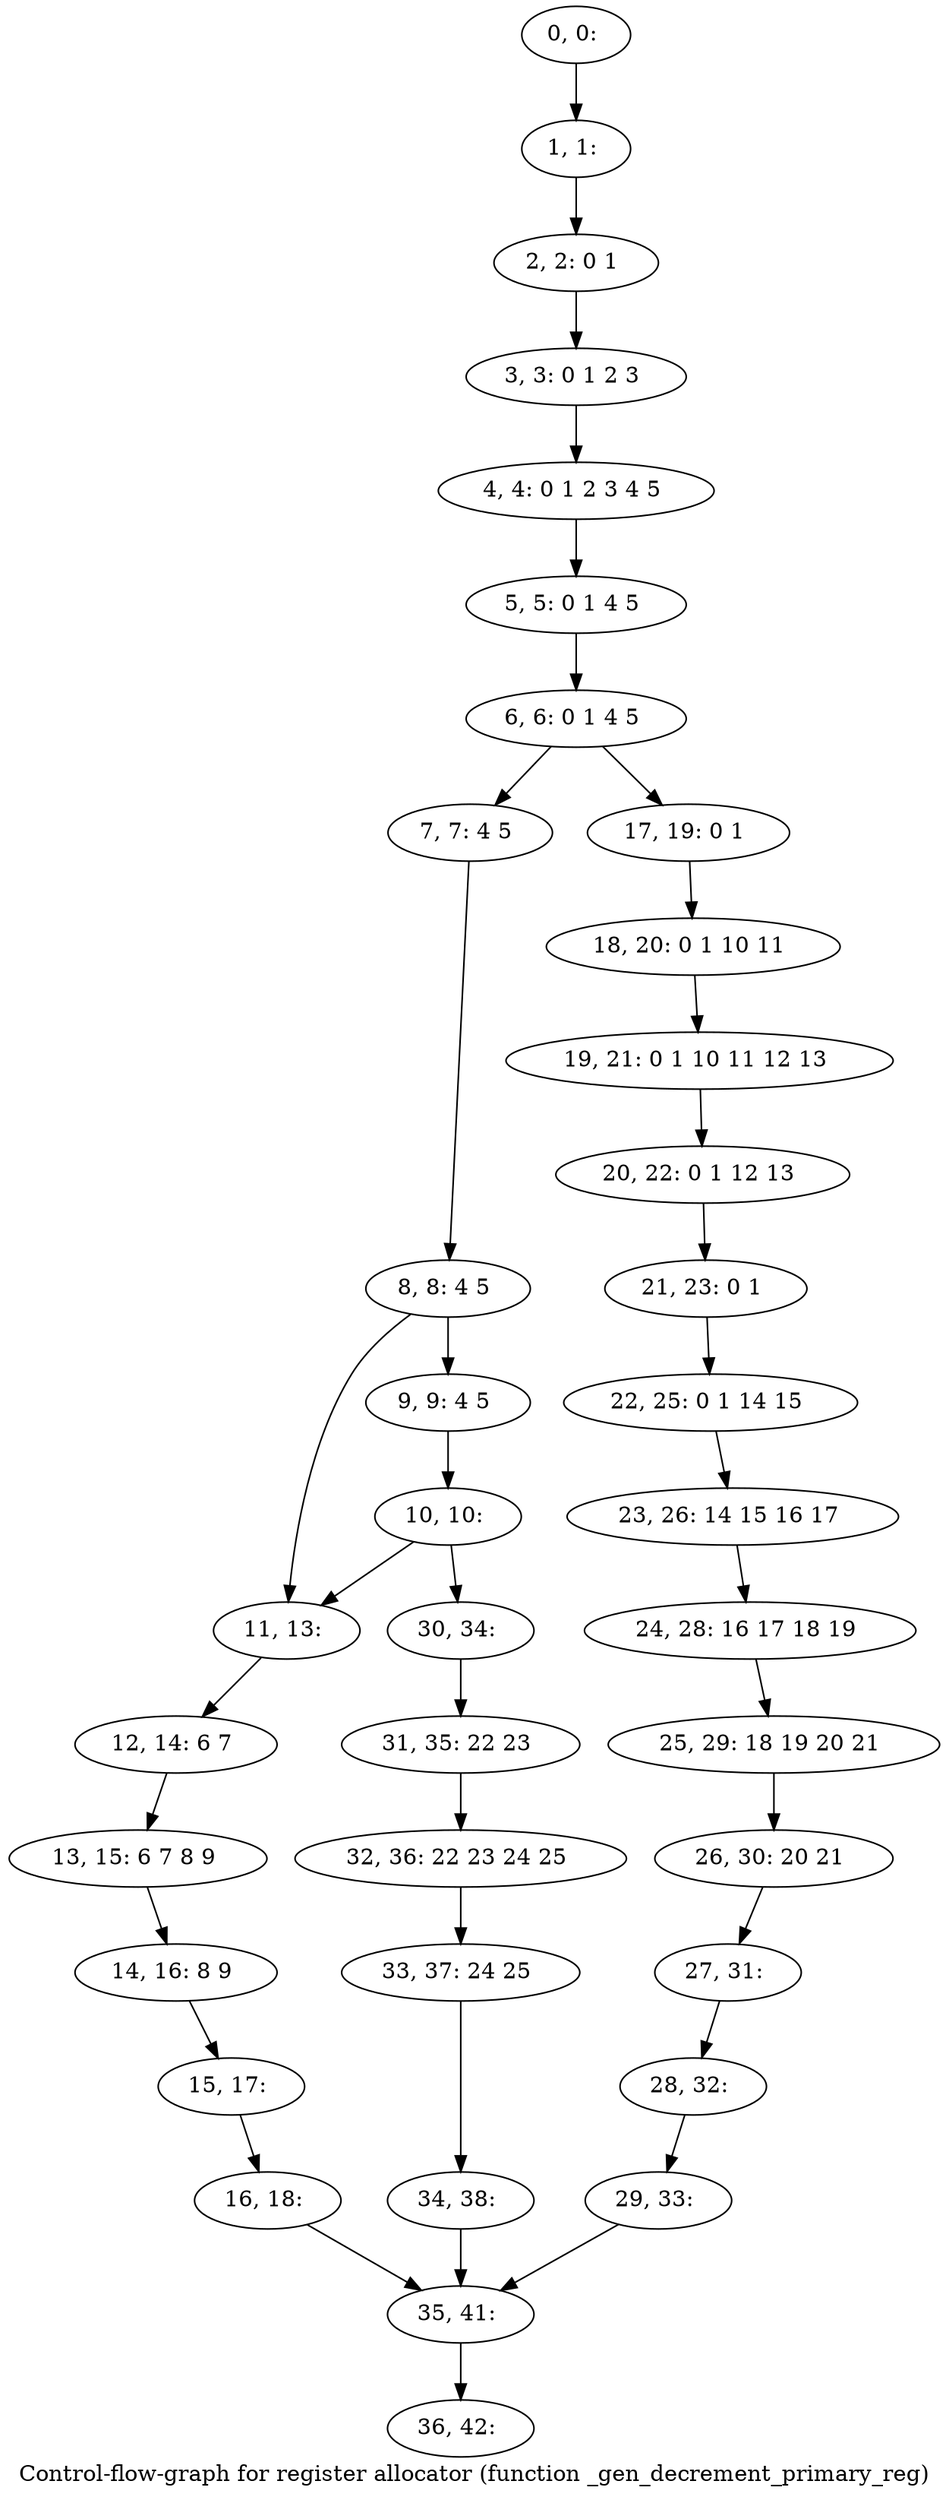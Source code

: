 digraph G {
graph [label="Control-flow-graph for register allocator (function _gen_decrement_primary_reg)"]
0[label="0, 0: "];
1[label="1, 1: "];
2[label="2, 2: 0 1 "];
3[label="3, 3: 0 1 2 3 "];
4[label="4, 4: 0 1 2 3 4 5 "];
5[label="5, 5: 0 1 4 5 "];
6[label="6, 6: 0 1 4 5 "];
7[label="7, 7: 4 5 "];
8[label="8, 8: 4 5 "];
9[label="9, 9: 4 5 "];
10[label="10, 10: "];
11[label="11, 13: "];
12[label="12, 14: 6 7 "];
13[label="13, 15: 6 7 8 9 "];
14[label="14, 16: 8 9 "];
15[label="15, 17: "];
16[label="16, 18: "];
17[label="17, 19: 0 1 "];
18[label="18, 20: 0 1 10 11 "];
19[label="19, 21: 0 1 10 11 12 13 "];
20[label="20, 22: 0 1 12 13 "];
21[label="21, 23: 0 1 "];
22[label="22, 25: 0 1 14 15 "];
23[label="23, 26: 14 15 16 17 "];
24[label="24, 28: 16 17 18 19 "];
25[label="25, 29: 18 19 20 21 "];
26[label="26, 30: 20 21 "];
27[label="27, 31: "];
28[label="28, 32: "];
29[label="29, 33: "];
30[label="30, 34: "];
31[label="31, 35: 22 23 "];
32[label="32, 36: 22 23 24 25 "];
33[label="33, 37: 24 25 "];
34[label="34, 38: "];
35[label="35, 41: "];
36[label="36, 42: "];
0->1 ;
1->2 ;
2->3 ;
3->4 ;
4->5 ;
5->6 ;
6->7 ;
6->17 ;
7->8 ;
8->9 ;
8->11 ;
9->10 ;
10->11 ;
10->30 ;
11->12 ;
12->13 ;
13->14 ;
14->15 ;
15->16 ;
16->35 ;
17->18 ;
18->19 ;
19->20 ;
20->21 ;
21->22 ;
22->23 ;
23->24 ;
24->25 ;
25->26 ;
26->27 ;
27->28 ;
28->29 ;
29->35 ;
30->31 ;
31->32 ;
32->33 ;
33->34 ;
34->35 ;
35->36 ;
}
